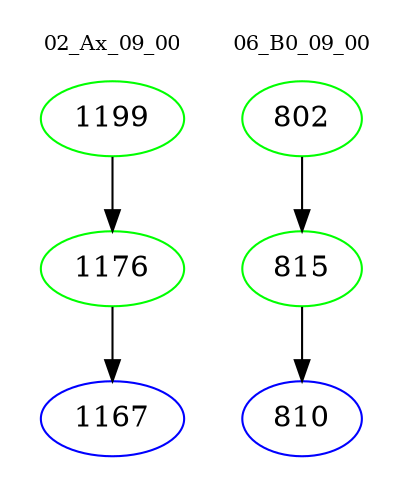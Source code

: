 digraph{
subgraph cluster_0 {
color = white
label = "02_Ax_09_00";
fontsize=10;
T0_1199 [label="1199", color="green"]
T0_1199 -> T0_1176 [color="black"]
T0_1176 [label="1176", color="green"]
T0_1176 -> T0_1167 [color="black"]
T0_1167 [label="1167", color="blue"]
}
subgraph cluster_1 {
color = white
label = "06_B0_09_00";
fontsize=10;
T1_802 [label="802", color="green"]
T1_802 -> T1_815 [color="black"]
T1_815 [label="815", color="green"]
T1_815 -> T1_810 [color="black"]
T1_810 [label="810", color="blue"]
}
}

